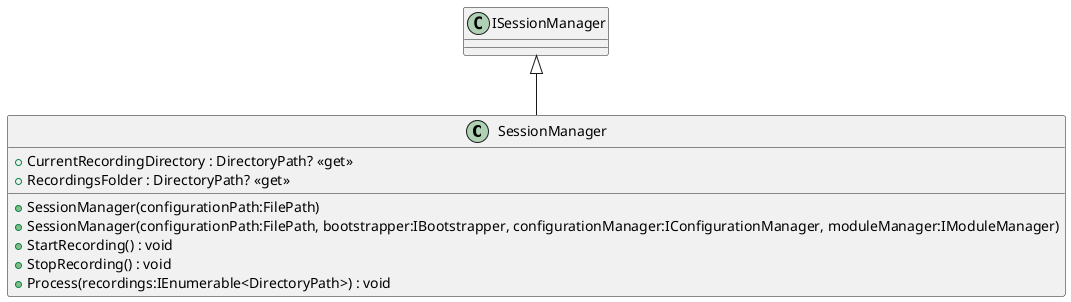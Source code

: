@startuml
class SessionManager {
    + SessionManager(configurationPath:FilePath)
    + SessionManager(configurationPath:FilePath, bootstrapper:IBootstrapper, configurationManager:IConfigurationManager, moduleManager:IModuleManager)
    + CurrentRecordingDirectory : DirectoryPath? <<get>>
    + RecordingsFolder : DirectoryPath? <<get>>
    + StartRecording() : void
    + StopRecording() : void
    + Process(recordings:IEnumerable<DirectoryPath>) : void
}
ISessionManager <|-- SessionManager
@enduml
